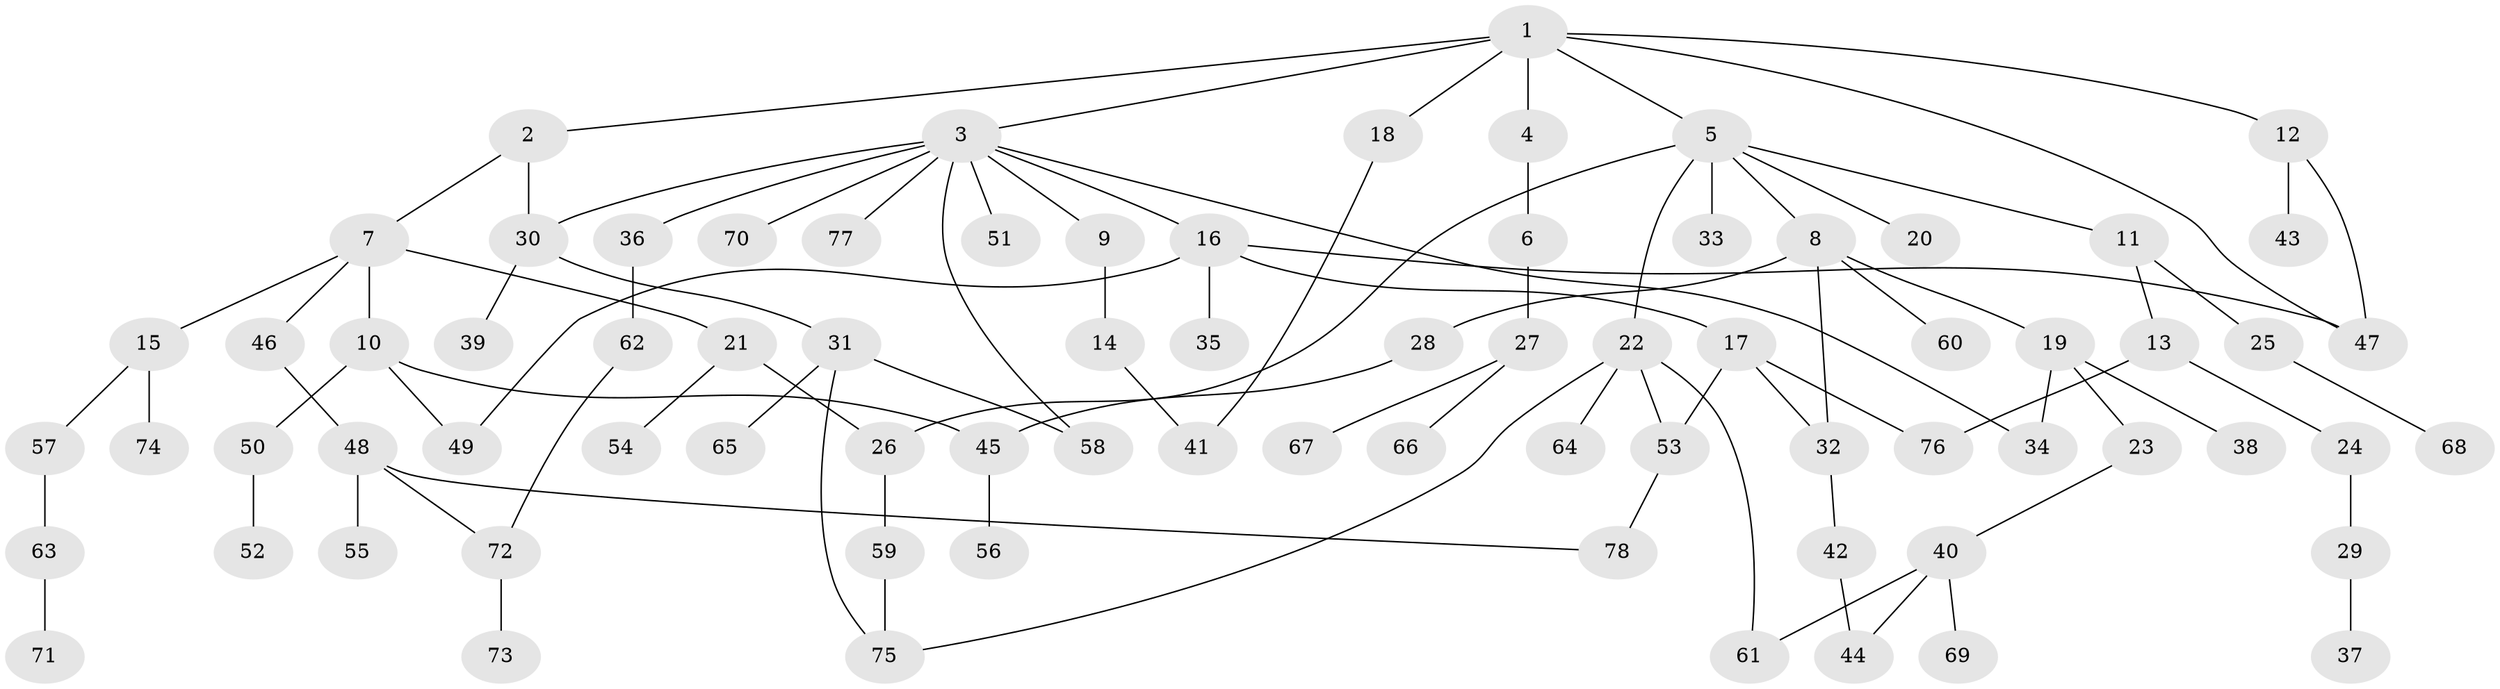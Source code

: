 // Generated by graph-tools (version 1.1) at 2025/49/03/09/25 03:49:15]
// undirected, 78 vertices, 95 edges
graph export_dot {
graph [start="1"]
  node [color=gray90,style=filled];
  1;
  2;
  3;
  4;
  5;
  6;
  7;
  8;
  9;
  10;
  11;
  12;
  13;
  14;
  15;
  16;
  17;
  18;
  19;
  20;
  21;
  22;
  23;
  24;
  25;
  26;
  27;
  28;
  29;
  30;
  31;
  32;
  33;
  34;
  35;
  36;
  37;
  38;
  39;
  40;
  41;
  42;
  43;
  44;
  45;
  46;
  47;
  48;
  49;
  50;
  51;
  52;
  53;
  54;
  55;
  56;
  57;
  58;
  59;
  60;
  61;
  62;
  63;
  64;
  65;
  66;
  67;
  68;
  69;
  70;
  71;
  72;
  73;
  74;
  75;
  76;
  77;
  78;
  1 -- 2;
  1 -- 3;
  1 -- 4;
  1 -- 5;
  1 -- 12;
  1 -- 18;
  1 -- 47;
  2 -- 7;
  2 -- 30;
  3 -- 9;
  3 -- 16;
  3 -- 34;
  3 -- 36;
  3 -- 51;
  3 -- 58;
  3 -- 70;
  3 -- 77;
  3 -- 30;
  4 -- 6;
  5 -- 8;
  5 -- 11;
  5 -- 20;
  5 -- 22;
  5 -- 33;
  5 -- 26;
  6 -- 27;
  7 -- 10;
  7 -- 15;
  7 -- 21;
  7 -- 46;
  8 -- 19;
  8 -- 28;
  8 -- 60;
  8 -- 32;
  9 -- 14;
  10 -- 50;
  10 -- 45;
  10 -- 49;
  11 -- 13;
  11 -- 25;
  12 -- 43;
  12 -- 47;
  13 -- 24;
  13 -- 76;
  14 -- 41;
  15 -- 57;
  15 -- 74;
  16 -- 17;
  16 -- 35;
  16 -- 49;
  16 -- 47;
  17 -- 32;
  17 -- 53;
  17 -- 76;
  18 -- 41;
  19 -- 23;
  19 -- 38;
  19 -- 34;
  21 -- 26;
  21 -- 54;
  22 -- 64;
  22 -- 75;
  22 -- 61;
  22 -- 53;
  23 -- 40;
  24 -- 29;
  25 -- 68;
  26 -- 59;
  27 -- 66;
  27 -- 67;
  28 -- 45;
  29 -- 37;
  30 -- 31;
  30 -- 39;
  31 -- 65;
  31 -- 75;
  31 -- 58;
  32 -- 42;
  36 -- 62;
  40 -- 44;
  40 -- 61;
  40 -- 69;
  42 -- 44;
  45 -- 56;
  46 -- 48;
  48 -- 55;
  48 -- 72;
  48 -- 78;
  50 -- 52;
  53 -- 78;
  57 -- 63;
  59 -- 75;
  62 -- 72;
  63 -- 71;
  72 -- 73;
}
